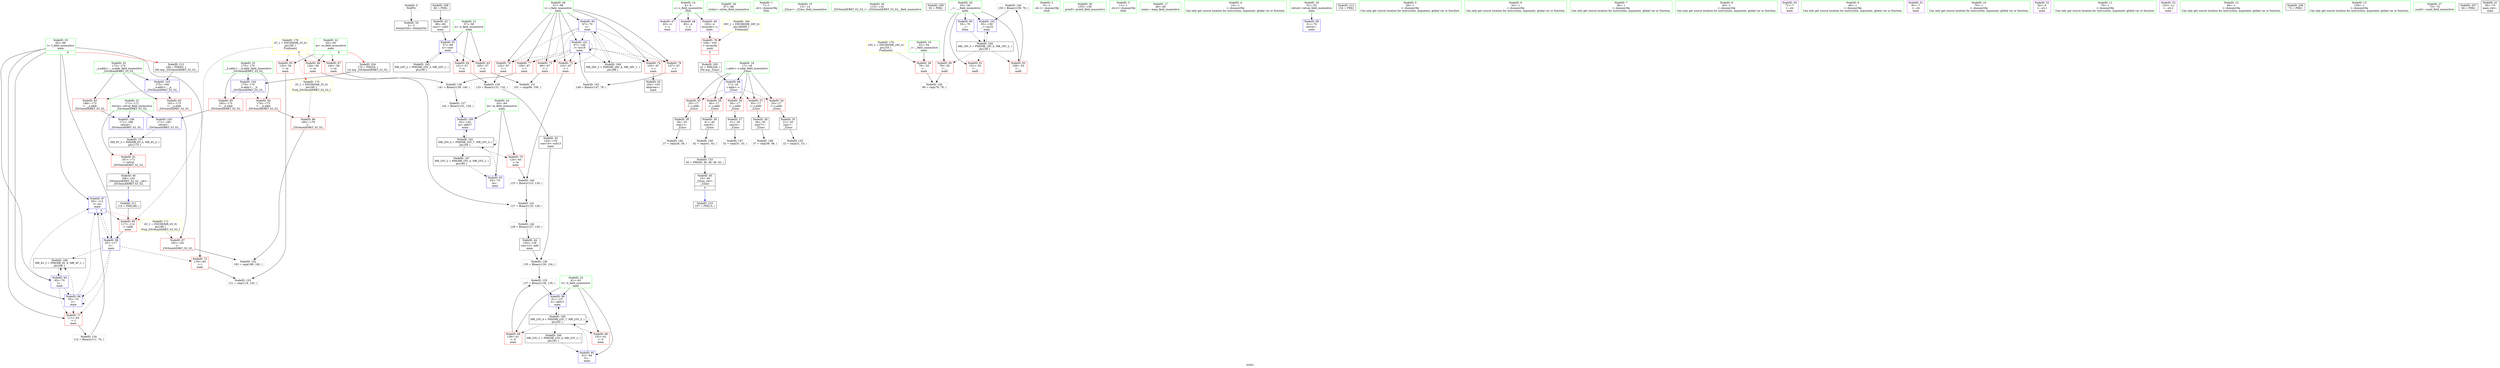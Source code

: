digraph "SVFG" {
	label="SVFG";

	Node0x5597201f0c00 [shape=record,color=grey,label="{NodeID: 0\nNullPtr}"];
	Node0x5597201f0c00 -> Node0x55972020a030[style=solid];
	Node0x55972020ac90 [shape=record,color=blue,label="{NodeID: 97\n65\<--112\nl\<--inc\nmain\n|{|<s2>6}}"];
	Node0x55972020ac90 -> Node0x55972020d5e0[style=dashed];
	Node0x55972020ac90 -> Node0x55972020ad60[style=dashed];
	Node0x55972020ac90:s2 -> Node0x55972021e3c0[style=dashed,color=red];
	Node0x559720208ea0 [shape=record,color=green,label="{NodeID: 14\n4\<--6\ns\<--s_field_insensitive\nGlob }"];
	Node0x559720208ea0 -> Node0x55972020aaf0[style=solid];
	Node0x559720208ea0 -> Node0x55972020bbe0[style=solid];
	Node0x559720208ea0 -> Node0x55972020bcb0[style=solid];
	Node0x559720209ac0 [shape=record,color=green,label="{NodeID: 28\n87\<--88\nstrlen\<--strlen_field_insensitive\n}"];
	Node0x55972022aaf0 [shape=record,color=black,label="{NodeID: 208\n86 = PHI()\n}"];
	Node0x55972022aaf0 -> Node0x55972020a6e0[style=solid];
	Node0x55972020a6e0 [shape=record,color=black,label="{NodeID: 42\n89\<--86\nconv\<--call2\nmain\n}"];
	Node0x55972020a6e0 -> Node0x55972020ded0[style=solid];
	Node0x559720212110 [shape=record,color=grey,label="{NodeID: 139\n133 = Binary(131, 132, )\n}"];
	Node0x559720212110 -> Node0x55972020a950[style=solid];
	Node0x55972020c260 [shape=record,color=red,label="{NodeID: 56\n30\<--17\n\<--c.addr\n_Z2nzc\n}"];
	Node0x55972020c260 -> Node0x55972020a2d0[style=solid];
	Node0x559720213610 [shape=record,color=grey,label="{NodeID: 153\n121 = cmp(119, 120, )\n}"];
	Node0x55972020cdc0 [shape=record,color=red,label="{NodeID: 70\n124\<--63\n\<--la\nmain\n}"];
	Node0x55972020cdc0 -> Node0x559720212890[style=solid];
	Node0x55972021c9a0 [shape=record,color=black,label="{NodeID: 167\nMR_25V_2 = PHI(MR_25V_4, MR_25V_1, )\npts\{64 \}\n}"];
	Node0x55972021c9a0 -> Node0x55972020e070[style=dashed];
	Node0x55972020d920 [shape=record,color=red,label="{NodeID: 84\n179\<--175\n\<--__b.addr\n_ZSt3minIiERKT_S2_S2_\n}"];
	Node0x55972020d920 -> Node0x55972020dac0[style=solid];
	Node0x559720207ec0 [shape=record,color=green,label="{NodeID: 1\n7\<--1\n.str\<--dummyObj\nGlob }"];
	Node0x55972020ad60 [shape=record,color=blue,label="{NodeID: 98\n65\<--117\nl\<--\nmain\n}"];
	Node0x55972020ad60 -> Node0x55972020ce90[style=dashed];
	Node0x55972020ad60 -> Node0x55972020cf60[style=dashed];
	Node0x55972020ad60 -> Node0x55972020abc0[style=dashed];
	Node0x55972020ad60 -> Node0x55972020ac90[style=dashed];
	Node0x55972020ad60 -> Node0x55972021cea0[style=dashed];
	Node0x559720208fa0 [shape=record,color=green,label="{NodeID: 15\n13\<--14\n_Z2nzc\<--_Z2nzc_field_insensitive\n}"];
	Node0x559720209bc0 [shape=record,color=green,label="{NodeID: 29\n115\<--116\n_ZSt3minIiERKT_S2_S2_\<--_ZSt3minIiERKT_S2_S2__field_insensitive\n}"];
	Node0x55972022ac50 [shape=record,color=black,label="{NodeID: 209\n92 = PHI()\n}"];
	Node0x55972020a7b0 [shape=record,color=black,label="{NodeID: 43\n104\<--103\nidxprom\<--\nmain\n}"];
	Node0x559720212290 [shape=record,color=grey,label="{NodeID: 140\n159 = Binary(158, 76, )\n}"];
	Node0x559720212290 -> Node0x55972020b0a0[style=solid];
	Node0x55972020c330 [shape=record,color=red,label="{NodeID: 57\n35\<--17\n\<--c.addr\n_Z2nzc\n}"];
	Node0x55972020c330 -> Node0x55972020a3a0[style=solid];
	Node0x55972020ce90 [shape=record,color=red,label="{NodeID: 71\n111\<--65\n\<--l\nmain\n}"];
	Node0x55972020ce90 -> Node0x559720211990[style=solid];
	Node0x55972021cea0 [shape=record,color=black,label="{NodeID: 168\nMR_4V_2 = PHI(MR_4V_4, MR_4V_1, )\npts\{66 \}\n}"];
	Node0x55972021cea0 -> Node0x55972020e140[style=dashed];
	Node0x55972020d9f0 [shape=record,color=red,label="{NodeID: 85\n185\<--175\n\<--__b.addr\n_ZSt3minIiERKT_S2_S2_\n}"];
	Node0x55972020d9f0 -> Node0x55972020b310[style=solid];
	Node0x559720207f50 [shape=record,color=green,label="{NodeID: 2\n9\<--1\n.str.1\<--dummyObj\nGlob }"];
	Node0x55972020ae30 [shape=record,color=blue,label="{NodeID: 99\n61\<--137\nS\<--add15\nmain\n}"];
	Node0x55972020ae30 -> Node0x55972021a6a0[style=dashed];
	Node0x5597202090a0 [shape=record,color=green,label="{NodeID: 16\n17\<--18\nc.addr\<--c.addr_field_insensitive\n_Z2nzc\n}"];
	Node0x5597202090a0 -> Node0x55972020c0c0[style=solid];
	Node0x5597202090a0 -> Node0x55972020c190[style=solid];
	Node0x5597202090a0 -> Node0x55972020c260[style=solid];
	Node0x5597202090a0 -> Node0x55972020c330[style=solid];
	Node0x5597202090a0 -> Node0x55972020c400[style=solid];
	Node0x5597202090a0 -> Node0x55972020dc60[style=solid];
	Node0x559720209cc0 [shape=record,color=green,label="{NodeID: 30\n155\<--156\nprintf\<--printf_field_insensitive\n}"];
	Node0x55972022ad20 [shape=record,color=black,label="{NodeID: 210\n107 = PHI(15, )\n}"];
	Node0x55972020a880 [shape=record,color=black,label="{NodeID: 44\n130\<--128\nconv12\<--add\nmain\n}"];
	Node0x55972020a880 -> Node0x559720211f90[style=solid];
	Node0x559720212410 [shape=record,color=grey,label="{NodeID: 141\n127 = Binary(125, 126, )\n}"];
	Node0x559720212410 -> Node0x559720212590[style=solid];
	Node0x55972020c400 [shape=record,color=red,label="{NodeID: 58\n40\<--17\n\<--c.addr\n_Z2nzc\n}"];
	Node0x55972020c400 -> Node0x55972020a470[style=solid];
	Node0x55972020cf60 [shape=record,color=red,label="{NodeID: 72\n119\<--65\n\<--l\nmain\n}"];
	Node0x55972020cf60 -> Node0x559720213610[style=solid];
	Node0x55972021d3a0 [shape=record,color=black,label="{NodeID: 169\nMR_28V_2 = PHI(MR_28V_4, MR_28V_1, )\npts\{68 \}\n}"];
	Node0x55972021d3a0 -> Node0x55972020e210[style=dashed];
	Node0x55972020dac0 [shape=record,color=red,label="{NodeID: 86\n180\<--179\n\<--\n_ZSt3minIiERKT_S2_S2_\n}"];
	Node0x55972020dac0 -> Node0x559720213490[style=solid];
	Node0x559720207fe0 [shape=record,color=green,label="{NodeID: 3\n11\<--1\n.str.2\<--dummyObj\nGlob }"];
	Node0x55972020af00 [shape=record,color=blue,label="{NodeID: 100\n63\<--142\nla\<--add17\nmain\n}"];
	Node0x55972020af00 -> Node0x55972021aba0[style=dashed];
	Node0x559720209170 [shape=record,color=green,label="{NodeID: 17\n48\<--49\nmain\<--main_field_insensitive\n}"];
	Node0x559720209dc0 [shape=record,color=green,label="{NodeID: 31\n171\<--172\nretval\<--retval_field_insensitive\n_ZSt3minIiERKT_S2_S2_\n}"];
	Node0x559720209dc0 -> Node0x55972020d6b0[style=solid];
	Node0x559720209dc0 -> Node0x55972020b310[style=solid];
	Node0x559720209dc0 -> Node0x55972020f330[style=solid];
	Node0x55972022ae90 [shape=record,color=black,label="{NodeID: 211\n114 = PHI(168, )\n}"];
	Node0x55972022ae90 -> Node0x55972020d5e0[style=solid];
	Node0x55972020a950 [shape=record,color=black,label="{NodeID: 45\n134\<--133\nconv14\<--sub13\nmain\n}"];
	Node0x55972020a950 -> Node0x559720211f90[style=solid];
	Node0x559720212590 [shape=record,color=grey,label="{NodeID: 142\n128 = Binary(127, 129, )\n}"];
	Node0x559720212590 -> Node0x55972020a880[style=solid];
	Node0x55972020c4d0 [shape=record,color=red,label="{NodeID: 59\n79\<--53\n\<--_\nmain\n}"];
	Node0x55972020c4d0 -> Node0x559720213190[style=solid];
	Node0x55972020d030 [shape=record,color=red,label="{NodeID: 73\n99\<--67\n\<--i\nmain\n}"];
	Node0x55972020d030 -> Node0x559720213310[style=solid];
	Node0x55972021d8a0 [shape=record,color=yellow,style=double,label="{NodeID: 170\n2V_1 = ENCHI(MR_2V_0)\npts\{60 \}\nFun[_ZSt3minIiERKT_S2_S2_]}"];
	Node0x55972021d8a0 -> Node0x55972020dac0[style=dashed];
	Node0x55972020db90 [shape=record,color=red,label="{NodeID: 87\n182\<--181\n\<--\n_ZSt3minIiERKT_S2_S2_\n}"];
	Node0x55972020db90 -> Node0x559720213490[style=solid];
	Node0x559720208070 [shape=record,color=green,label="{NodeID: 4\n23\<--1\n\<--dummyObj\nCan only get source location for instruction, argument, global var or function.}"];
	Node0x55972021f760 [shape=record,color=yellow,style=double,label="{NodeID: 184\n30V_1 = ENCHI(MR_30V_0)\npts\{60000 \}\nFun[main]}"];
	Node0x55972021f760 -> Node0x55972020d510[style=dashed];
	Node0x55972020afd0 [shape=record,color=blue,label="{NodeID: 101\n67\<--148\ni\<--inc19\nmain\n}"];
	Node0x55972020afd0 -> Node0x55972020d030[style=dashed];
	Node0x55972020afd0 -> Node0x55972020d100[style=dashed];
	Node0x55972020afd0 -> Node0x55972020d1d0[style=dashed];
	Node0x55972020afd0 -> Node0x55972020d2a0[style=dashed];
	Node0x55972020afd0 -> Node0x55972020d370[style=dashed];
	Node0x55972020afd0 -> Node0x55972020d440[style=dashed];
	Node0x55972020afd0 -> Node0x55972020afd0[style=dashed];
	Node0x55972020afd0 -> Node0x55972021d3a0[style=dashed];
	Node0x559720209270 [shape=record,color=green,label="{NodeID: 18\n51\<--52\nretval\<--retval_field_insensitive\nmain\n}"];
	Node0x559720209270 -> Node0x55972020dd30[style=solid];
	Node0x559720209e90 [shape=record,color=green,label="{NodeID: 32\n173\<--174\n__a.addr\<--__a.addr_field_insensitive\n_ZSt3minIiERKT_S2_S2_\n}"];
	Node0x559720209e90 -> Node0x55972020d780[style=solid];
	Node0x559720209e90 -> Node0x55972020d850[style=solid];
	Node0x559720209e90 -> Node0x55972020b170[style=solid];
	Node0x55972022b060 [shape=record,color=black,label="{NodeID: 212\n154 = PHI()\n}"];
	Node0x55972020aa20 [shape=record,color=black,label="{NodeID: 46\n168\<--191\n_ZSt3minIiERKT_S2_S2__ret\<--\n_ZSt3minIiERKT_S2_S2_\n|{<s0>6}}"];
	Node0x55972020aa20:s0 -> Node0x55972022ae90[style=solid,color=blue];
	Node0x559720212710 [shape=record,color=grey,label="{NodeID: 143\n148 = Binary(147, 76, )\n}"];
	Node0x559720212710 -> Node0x55972020afd0[style=solid];
	Node0x55972020c5a0 [shape=record,color=red,label="{NodeID: 60\n78\<--55\n\<--__\nmain\n}"];
	Node0x55972020c5a0 -> Node0x559720213190[style=solid];
	Node0x5597202197a0 [shape=record,color=black,label="{NodeID: 157\nMR_6V_3 = PHI(MR_6V_4, MR_6V_2, )\npts\{172 \}\n}"];
	Node0x5597202197a0 -> Node0x55972020d6b0[style=dashed];
	Node0x55972020d100 [shape=record,color=red,label="{NodeID: 74\n103\<--67\n\<--i\nmain\n}"];
	Node0x55972020d100 -> Node0x55972020a7b0[style=solid];
	Node0x55972021e3c0 [shape=record,color=yellow,style=double,label="{NodeID: 171\n4V_1 = ENCHI(MR_4V_0)\npts\{66 \}\nFun[_ZSt3minIiERKT_S2_S2_]}"];
	Node0x55972021e3c0 -> Node0x55972020db90[style=dashed];
	Node0x55972020dc60 [shape=record,color=blue,label="{NodeID: 88\n17\<--16\nc.addr\<--c\n_Z2nzc\n}"];
	Node0x55972020dc60 -> Node0x55972020c0c0[style=dashed];
	Node0x55972020dc60 -> Node0x55972020c190[style=dashed];
	Node0x55972020dc60 -> Node0x55972020c260[style=dashed];
	Node0x55972020dc60 -> Node0x55972020c330[style=dashed];
	Node0x55972020dc60 -> Node0x55972020c400[style=dashed];
	Node0x5597202088b0 [shape=record,color=green,label="{NodeID: 5\n28\<--1\n\<--dummyObj\nCan only get source location for instruction, argument, global var or function.}"];
	Node0x55972020b0a0 [shape=record,color=blue,label="{NodeID: 102\n55\<--159\n__\<--inc22\nmain\n}"];
	Node0x55972020b0a0 -> Node0x55972021baa0[style=dashed];
	Node0x559720209340 [shape=record,color=green,label="{NodeID: 19\n53\<--54\n_\<--__field_insensitive\nmain\n}"];
	Node0x559720209340 -> Node0x55972020c4d0[style=solid];
	Node0x559720209f60 [shape=record,color=green,label="{NodeID: 33\n175\<--176\n__b.addr\<--__b.addr_field_insensitive\n_ZSt3minIiERKT_S2_S2_\n}"];
	Node0x559720209f60 -> Node0x55972020d920[style=solid];
	Node0x559720209f60 -> Node0x55972020d9f0[style=solid];
	Node0x559720209f60 -> Node0x55972020b240[style=solid];
	Node0x55972022b130 [shape=record,color=black,label="{NodeID: 213\n169 = PHI(65, )\n0th arg _ZSt3minIiERKT_S2_S2_ }"];
	Node0x55972022b130 -> Node0x55972020b170[style=solid];
	Node0x55972020aaf0 [shape=record,color=purple,label="{NodeID: 47\n83\<--4\n\<--s\nmain\n}"];
	Node0x559720212890 [shape=record,color=grey,label="{NodeID: 144\n125 = Binary(123, 124, )\n}"];
	Node0x559720212890 -> Node0x559720212410[style=solid];
	Node0x55972020c670 [shape=record,color=red,label="{NodeID: 61\n151\<--55\n\<--__\nmain\n}"];
	Node0x55972020d1d0 [shape=record,color=red,label="{NodeID: 75\n123\<--67\n\<--i\nmain\n}"];
	Node0x55972020d1d0 -> Node0x559720212890[style=solid];
	Node0x55972020dd30 [shape=record,color=blue,label="{NodeID: 89\n51\<--70\nretval\<--\nmain\n}"];
	Node0x559720208940 [shape=record,color=green,label="{NodeID: 6\n33\<--1\n\<--dummyObj\nCan only get source location for instruction, argument, global var or function.}"];
	Node0x55972020b170 [shape=record,color=blue,label="{NodeID: 103\n173\<--169\n__a.addr\<--__a\n_ZSt3minIiERKT_S2_S2_\n}"];
	Node0x55972020b170 -> Node0x55972020d780[style=dashed];
	Node0x55972020b170 -> Node0x55972020d850[style=dashed];
	Node0x559720209410 [shape=record,color=green,label="{NodeID: 20\n55\<--56\n__\<--___field_insensitive\nmain\n}"];
	Node0x559720209410 -> Node0x55972020c5a0[style=solid];
	Node0x559720209410 -> Node0x55972020c670[style=solid];
	Node0x559720209410 -> Node0x55972020c740[style=solid];
	Node0x559720209410 -> Node0x55972020de00[style=solid];
	Node0x559720209410 -> Node0x55972020b0a0[style=solid];
	Node0x55972020a030 [shape=record,color=black,label="{NodeID: 34\n2\<--3\ndummyVal\<--dummyVal\n}"];
	Node0x55972020bbe0 [shape=record,color=purple,label="{NodeID: 48\n85\<--4\n\<--s\nmain\n}"];
	Node0x559720212a10 [shape=record,color=grey,label="{NodeID: 145\n22 = cmp(21, 23, )\n}"];
	Node0x55972020c740 [shape=record,color=red,label="{NodeID: 62\n158\<--55\n\<--__\nmain\n}"];
	Node0x55972020c740 -> Node0x559720212290[style=solid];
	Node0x55972020d2a0 [shape=record,color=red,label="{NodeID: 76\n132\<--67\n\<--i\nmain\n}"];
	Node0x55972020d2a0 -> Node0x559720212110[style=solid];
	Node0x55972020de00 [shape=record,color=blue,label="{NodeID: 90\n55\<--76\n__\<--\nmain\n}"];
	Node0x55972020de00 -> Node0x55972021baa0[style=dashed];
	Node0x5597202089d0 [shape=record,color=green,label="{NodeID: 7\n38\<--1\n\<--dummyObj\nCan only get source location for instruction, argument, global var or function.}"];
	Node0x55972020b240 [shape=record,color=blue,label="{NodeID: 104\n175\<--170\n__b.addr\<--__b\n_ZSt3minIiERKT_S2_S2_\n}"];
	Node0x55972020b240 -> Node0x55972020d920[style=dashed];
	Node0x55972020b240 -> Node0x55972020d9f0[style=dashed];
	Node0x5597202094e0 [shape=record,color=green,label="{NodeID: 21\n57\<--58\nn\<--n_field_insensitive\nmain\n}"];
	Node0x5597202094e0 -> Node0x55972020c810[style=solid];
	Node0x5597202094e0 -> Node0x55972020c8e0[style=solid];
	Node0x5597202094e0 -> Node0x55972020ded0[style=solid];
	Node0x55972020a130 [shape=record,color=black,label="{NodeID: 35\n21\<--20\nconv\<--\n_Z2nzc\n}"];
	Node0x55972020a130 -> Node0x559720212a10[style=solid];
	Node0x55972020bcb0 [shape=record,color=purple,label="{NodeID: 49\n105\<--4\narrayidx\<--s\nmain\n}"];
	Node0x55972020bcb0 -> Node0x55972020d510[style=solid];
	Node0x559720212b90 [shape=record,color=grey,label="{NodeID: 146\n27 = cmp(26, 28, )\n}"];
	Node0x55972020c810 [shape=record,color=red,label="{NodeID: 63\n100\<--57\n\<--n\nmain\n}"];
	Node0x55972020c810 -> Node0x559720213310[style=solid];
	Node0x55972021a6a0 [shape=record,color=black,label="{NodeID: 160\nMR_23V_4 = PHI(MR_23V_7, MR_23V_3, )\npts\{62 \}\n}"];
	Node0x55972021a6a0 -> Node0x55972020cc20[style=dashed];
	Node0x55972021a6a0 -> Node0x55972020ccf0[style=dashed];
	Node0x55972021a6a0 -> Node0x55972020ae30[style=dashed];
	Node0x55972021a6a0 -> Node0x55972021a6a0[style=dashed];
	Node0x55972021a6a0 -> Node0x55972021c4a0[style=dashed];
	Node0x55972020d370 [shape=record,color=red,label="{NodeID: 77\n139\<--67\n\<--i\nmain\n}"];
	Node0x55972020d370 -> Node0x559720211c90[style=solid];
	Node0x55972020ded0 [shape=record,color=blue,label="{NodeID: 91\n57\<--89\nn\<--conv\nmain\n}"];
	Node0x55972020ded0 -> Node0x55972020c810[style=dashed];
	Node0x55972020ded0 -> Node0x55972020c8e0[style=dashed];
	Node0x55972020ded0 -> Node0x55972021bfa0[style=dashed];
	Node0x559720208a60 [shape=record,color=green,label="{NodeID: 8\n43\<--1\n\<--dummyObj\nCan only get source location for instruction, argument, global var or function.}"];
	Node0x55972020b310 [shape=record,color=blue,label="{NodeID: 105\n171\<--185\nretval\<--\n_ZSt3minIiERKT_S2_S2_\n}"];
	Node0x55972020b310 -> Node0x5597202197a0[style=dashed];
	Node0x5597202095b0 [shape=record,color=green,label="{NodeID: 22\n59\<--60\nm\<--m_field_insensitive\nmain\n|{|<s3>6}}"];
	Node0x5597202095b0 -> Node0x55972020c9b0[style=solid];
	Node0x5597202095b0 -> Node0x55972020ca80[style=solid];
	Node0x5597202095b0 -> Node0x55972020cb50[style=solid];
	Node0x5597202095b0:s3 -> Node0x559720229f90[style=solid,color=red];
	Node0x55972020a200 [shape=record,color=black,label="{NodeID: 36\n26\<--25\nconv1\<--\n_Z2nzc\n}"];
	Node0x55972020a200 -> Node0x559720212b90[style=solid];
	Node0x55972003fc00 [shape=record,color=black,label="{NodeID: 133\n45 = PHI(46, 46, 46, 46, 42, )\n}"];
	Node0x55972003fc00 -> Node0x55972020a540[style=solid];
	Node0x55972020bd80 [shape=record,color=purple,label="{NodeID: 50\n71\<--7\n\<--.str\nmain\n}"];
	Node0x559720212d10 [shape=record,color=grey,label="{NodeID: 147\n32 = cmp(31, 33, )\n}"];
	Node0x55972020c8e0 [shape=record,color=red,label="{NodeID: 64\n131\<--57\n\<--n\nmain\n}"];
	Node0x55972020c8e0 -> Node0x559720212110[style=solid];
	Node0x55972021aba0 [shape=record,color=black,label="{NodeID: 161\nMR_25V_4 = PHI(MR_25V_7, MR_25V_3, )\npts\{64 \}\n}"];
	Node0x55972021aba0 -> Node0x55972020cdc0[style=dashed];
	Node0x55972021aba0 -> Node0x55972020af00[style=dashed];
	Node0x55972021aba0 -> Node0x55972021aba0[style=dashed];
	Node0x55972021aba0 -> Node0x55972021c9a0[style=dashed];
	Node0x55972020d440 [shape=record,color=red,label="{NodeID: 78\n147\<--67\n\<--i\nmain\n}"];
	Node0x55972020d440 -> Node0x559720212710[style=solid];
	Node0x55972020dfa0 [shape=record,color=blue,label="{NodeID: 92\n61\<--94\nS\<--\nmain\n}"];
	Node0x55972020dfa0 -> Node0x55972021a6a0[style=dashed];
	Node0x559720208af0 [shape=record,color=green,label="{NodeID: 9\n46\<--1\n\<--dummyObj\nCan only get source location for instruction, argument, global var or function.}"];
	Node0x55972020f330 [shape=record,color=blue,label="{NodeID: 106\n171\<--188\nretval\<--\n_ZSt3minIiERKT_S2_S2_\n}"];
	Node0x55972020f330 -> Node0x5597202197a0[style=dashed];
	Node0x559720209680 [shape=record,color=green,label="{NodeID: 23\n61\<--62\nS\<--S_field_insensitive\nmain\n}"];
	Node0x559720209680 -> Node0x55972020cc20[style=solid];
	Node0x559720209680 -> Node0x55972020ccf0[style=solid];
	Node0x559720209680 -> Node0x55972020dfa0[style=solid];
	Node0x559720209680 -> Node0x55972020ae30[style=solid];
	Node0x55972020a2d0 [shape=record,color=black,label="{NodeID: 37\n31\<--30\nconv4\<--\n_Z2nzc\n}"];
	Node0x55972020a2d0 -> Node0x559720212d10[style=solid];
	Node0x559720211990 [shape=record,color=grey,label="{NodeID: 134\n112 = Binary(111, 76, )\n}"];
	Node0x559720211990 -> Node0x55972020ac90[style=solid];
	Node0x55972020be50 [shape=record,color=purple,label="{NodeID: 51\n91\<--7\n\<--.str\nmain\n}"];
	Node0x559720212e90 [shape=record,color=grey,label="{NodeID: 148\n37 = cmp(36, 38, )\n}"];
	Node0x55972020c9b0 [shape=record,color=red,label="{NodeID: 65\n120\<--59\n\<--m\nmain\n}"];
	Node0x55972020c9b0 -> Node0x559720213610[style=solid];
	Node0x55972020d510 [shape=record,color=red,label="{NodeID: 79\n106\<--105\n\<--arrayidx\nmain\n|{<s0>5}}"];
	Node0x55972020d510:s0 -> Node0x55972022a180[style=solid,color=red];
	Node0x55972021e850 [shape=record,color=yellow,style=double,label="{NodeID: 176\n16V_1 = ENCHI(MR_16V_0)\npts\{54 \}\nFun[main]}"];
	Node0x55972021e850 -> Node0x55972020c4d0[style=dashed];
	Node0x55972020e070 [shape=record,color=blue,label="{NodeID: 93\n63\<--70\nla\<--\nmain\n}"];
	Node0x55972020e070 -> Node0x55972021aba0[style=dashed];
	Node0x559720208b80 [shape=record,color=green,label="{NodeID: 10\n70\<--1\n\<--dummyObj\nCan only get source location for instruction, argument, global var or function.}"];
	Node0x559720209750 [shape=record,color=green,label="{NodeID: 24\n63\<--64\nla\<--la_field_insensitive\nmain\n}"];
	Node0x559720209750 -> Node0x55972020cdc0[style=solid];
	Node0x559720209750 -> Node0x55972020e070[style=solid];
	Node0x559720209750 -> Node0x55972020af00[style=solid];
	Node0x559720229f90 [shape=record,color=black,label="{NodeID: 204\n170 = PHI(59, )\n1st arg _ZSt3minIiERKT_S2_S2_ }"];
	Node0x559720229f90 -> Node0x55972020b240[style=solid];
	Node0x55972020a3a0 [shape=record,color=black,label="{NodeID: 38\n36\<--35\nconv7\<--\n_Z2nzc\n}"];
	Node0x55972020a3a0 -> Node0x559720212e90[style=solid];
	Node0x559720211b10 [shape=record,color=grey,label="{NodeID: 135\n137 = Binary(136, 135, )\n}"];
	Node0x559720211b10 -> Node0x55972020ae30[style=solid];
	Node0x55972020bf20 [shape=record,color=purple,label="{NodeID: 52\n82\<--9\n\<--.str.1\nmain\n}"];
	Node0x559720213010 [shape=record,color=grey,label="{NodeID: 149\n42 = cmp(41, 43, )\n}"];
	Node0x559720213010 -> Node0x55972003fc00[style=solid];
	Node0x55972020ca80 [shape=record,color=red,label="{NodeID: 66\n126\<--59\n\<--m\nmain\n}"];
	Node0x55972020ca80 -> Node0x559720212410[style=solid];
	Node0x55972020d5e0 [shape=record,color=red,label="{NodeID: 80\n117\<--114\n\<--call8\nmain\n}"];
	Node0x55972020d5e0 -> Node0x55972020ad60[style=solid];
	Node0x55972020e140 [shape=record,color=blue,label="{NodeID: 94\n65\<--70\nl\<--\nmain\n}"];
	Node0x55972020e140 -> Node0x55972020ce90[style=dashed];
	Node0x55972020e140 -> Node0x55972020abc0[style=dashed];
	Node0x55972020e140 -> Node0x55972020ac90[style=dashed];
	Node0x55972020e140 -> Node0x55972021cea0[style=dashed];
	Node0x559720208c10 [shape=record,color=green,label="{NodeID: 11\n76\<--1\n\<--dummyObj\nCan only get source location for instruction, argument, global var or function.}"];
	Node0x559720209820 [shape=record,color=green,label="{NodeID: 25\n65\<--66\nl\<--l_field_insensitive\nmain\n|{|<s6>6}}"];
	Node0x559720209820 -> Node0x55972020ce90[style=solid];
	Node0x559720209820 -> Node0x55972020cf60[style=solid];
	Node0x559720209820 -> Node0x55972020e140[style=solid];
	Node0x559720209820 -> Node0x55972020abc0[style=solid];
	Node0x559720209820 -> Node0x55972020ac90[style=solid];
	Node0x559720209820 -> Node0x55972020ad60[style=solid];
	Node0x559720209820:s6 -> Node0x55972022b130[style=solid,color=red];
	Node0x55972022a180 [shape=record,color=black,label="{NodeID: 205\n16 = PHI(106, )\n0th arg _Z2nzc }"];
	Node0x55972022a180 -> Node0x55972020dc60[style=solid];
	Node0x55972020a470 [shape=record,color=black,label="{NodeID: 39\n41\<--40\nconv9\<--\n_Z2nzc\n}"];
	Node0x55972020a470 -> Node0x559720213010[style=solid];
	Node0x559720211c90 [shape=record,color=grey,label="{NodeID: 136\n141 = Binary(139, 140, )\n}"];
	Node0x559720211c90 -> Node0x559720211e10[style=solid];
	Node0x55972020bff0 [shape=record,color=purple,label="{NodeID: 53\n153\<--11\n\<--.str.2\nmain\n}"];
	Node0x559720213190 [shape=record,color=grey,label="{NodeID: 150\n80 = cmp(78, 79, )\n}"];
	Node0x55972020cb50 [shape=record,color=red,label="{NodeID: 67\n140\<--59\n\<--m\nmain\n}"];
	Node0x55972020cb50 -> Node0x559720211c90[style=solid];
	Node0x55972021baa0 [shape=record,color=black,label="{NodeID: 164\nMR_18V_3 = PHI(MR_18V_4, MR_18V_2, )\npts\{56 \}\n}"];
	Node0x55972021baa0 -> Node0x55972020c5a0[style=dashed];
	Node0x55972021baa0 -> Node0x55972020c670[style=dashed];
	Node0x55972021baa0 -> Node0x55972020c740[style=dashed];
	Node0x55972021baa0 -> Node0x55972020b0a0[style=dashed];
	Node0x55972020d6b0 [shape=record,color=red,label="{NodeID: 81\n191\<--171\n\<--retval\n_ZSt3minIiERKT_S2_S2_\n}"];
	Node0x55972020d6b0 -> Node0x55972020aa20[style=solid];
	Node0x55972020e210 [shape=record,color=blue,label="{NodeID: 95\n67\<--70\ni\<--\nmain\n}"];
	Node0x55972020e210 -> Node0x55972020d030[style=dashed];
	Node0x55972020e210 -> Node0x55972020d100[style=dashed];
	Node0x55972020e210 -> Node0x55972020d1d0[style=dashed];
	Node0x55972020e210 -> Node0x55972020d2a0[style=dashed];
	Node0x55972020e210 -> Node0x55972020d370[style=dashed];
	Node0x55972020e210 -> Node0x55972020d440[style=dashed];
	Node0x55972020e210 -> Node0x55972020afd0[style=dashed];
	Node0x55972020e210 -> Node0x55972021d3a0[style=dashed];
	Node0x559720208ca0 [shape=record,color=green,label="{NodeID: 12\n94\<--1\n\<--dummyObj\nCan only get source location for instruction, argument, global var or function.}"];
	Node0x5597202098f0 [shape=record,color=green,label="{NodeID: 26\n67\<--68\ni\<--i_field_insensitive\nmain\n}"];
	Node0x5597202098f0 -> Node0x55972020d030[style=solid];
	Node0x5597202098f0 -> Node0x55972020d100[style=solid];
	Node0x5597202098f0 -> Node0x55972020d1d0[style=solid];
	Node0x5597202098f0 -> Node0x55972020d2a0[style=solid];
	Node0x5597202098f0 -> Node0x55972020d370[style=solid];
	Node0x5597202098f0 -> Node0x55972020d440[style=solid];
	Node0x5597202098f0 -> Node0x55972020e210[style=solid];
	Node0x5597202098f0 -> Node0x55972020afd0[style=solid];
	Node0x55972022a280 [shape=record,color=black,label="{NodeID: 206\n72 = PHI()\n}"];
	Node0x55972020a540 [shape=record,color=black,label="{NodeID: 40\n15\<--45\n_Z2nzc_ret\<--\n_Z2nzc\n|{<s0>5}}"];
	Node0x55972020a540:s0 -> Node0x55972022ad20[style=solid,color=blue];
	Node0x559720211e10 [shape=record,color=grey,label="{NodeID: 137\n142 = Binary(141, 129, )\n}"];
	Node0x559720211e10 -> Node0x55972020af00[style=solid];
	Node0x55972020c0c0 [shape=record,color=red,label="{NodeID: 54\n20\<--17\n\<--c.addr\n_Z2nzc\n}"];
	Node0x55972020c0c0 -> Node0x55972020a130[style=solid];
	Node0x559720213310 [shape=record,color=grey,label="{NodeID: 151\n101 = cmp(99, 100, )\n}"];
	Node0x55972020cc20 [shape=record,color=red,label="{NodeID: 68\n136\<--61\n\<--S\nmain\n}"];
	Node0x55972020cc20 -> Node0x559720211b10[style=solid];
	Node0x55972021bfa0 [shape=record,color=black,label="{NodeID: 165\nMR_20V_2 = PHI(MR_20V_3, MR_20V_1, )\npts\{58 \}\n}"];
	Node0x55972021bfa0 -> Node0x55972020ded0[style=dashed];
	Node0x55972020d780 [shape=record,color=red,label="{NodeID: 82\n181\<--173\n\<--__a.addr\n_ZSt3minIiERKT_S2_S2_\n}"];
	Node0x55972020d780 -> Node0x55972020db90[style=solid];
	Node0x55972021eaf0 [shape=record,color=yellow,style=double,label="{NodeID: 179\n2V_1 = ENCHI(MR_2V_0)\npts\{60 \}\nFun[main]|{|<s4>6}}"];
	Node0x55972021eaf0 -> Node0x55972020c9b0[style=dashed];
	Node0x55972021eaf0 -> Node0x55972020ca80[style=dashed];
	Node0x55972021eaf0 -> Node0x55972020cb50[style=dashed];
	Node0x55972021eaf0 -> Node0x55972020d5e0[style=dashed];
	Node0x55972021eaf0:s4 -> Node0x55972021d8a0[style=dashed,color=red];
	Node0x55972020abc0 [shape=record,color=blue,label="{NodeID: 96\n65\<--70\nl\<--\nmain\n}"];
	Node0x55972020abc0 -> Node0x55972020ce90[style=dashed];
	Node0x55972020abc0 -> Node0x55972020abc0[style=dashed];
	Node0x55972020abc0 -> Node0x55972020ac90[style=dashed];
	Node0x55972020abc0 -> Node0x55972021cea0[style=dashed];
	Node0x559720208da0 [shape=record,color=green,label="{NodeID: 13\n129\<--1\n\<--dummyObj\nCan only get source location for instruction, argument, global var or function.}"];
	Node0x5597202099c0 [shape=record,color=green,label="{NodeID: 27\n73\<--74\nscanf\<--scanf_field_insensitive\n}"];
	Node0x55972022a380 [shape=record,color=black,label="{NodeID: 207\n84 = PHI()\n}"];
	Node0x55972020a610 [shape=record,color=black,label="{NodeID: 41\n50\<--70\nmain_ret\<--\nmain\n}"];
	Node0x559720211f90 [shape=record,color=grey,label="{NodeID: 138\n135 = Binary(130, 134, )\n}"];
	Node0x559720211f90 -> Node0x559720211b10[style=solid];
	Node0x55972020c190 [shape=record,color=red,label="{NodeID: 55\n25\<--17\n\<--c.addr\n_Z2nzc\n}"];
	Node0x55972020c190 -> Node0x55972020a200[style=solid];
	Node0x559720213490 [shape=record,color=grey,label="{NodeID: 152\n183 = cmp(180, 182, )\n}"];
	Node0x55972020ccf0 [shape=record,color=red,label="{NodeID: 69\n152\<--61\n\<--S\nmain\n}"];
	Node0x55972021c4a0 [shape=record,color=black,label="{NodeID: 166\nMR_23V_2 = PHI(MR_23V_4, MR_23V_1, )\npts\{62 \}\n}"];
	Node0x55972021c4a0 -> Node0x55972020dfa0[style=dashed];
	Node0x55972020d850 [shape=record,color=red,label="{NodeID: 83\n188\<--173\n\<--__a.addr\n_ZSt3minIiERKT_S2_S2_\n}"];
	Node0x55972020d850 -> Node0x55972020f330[style=solid];
}
